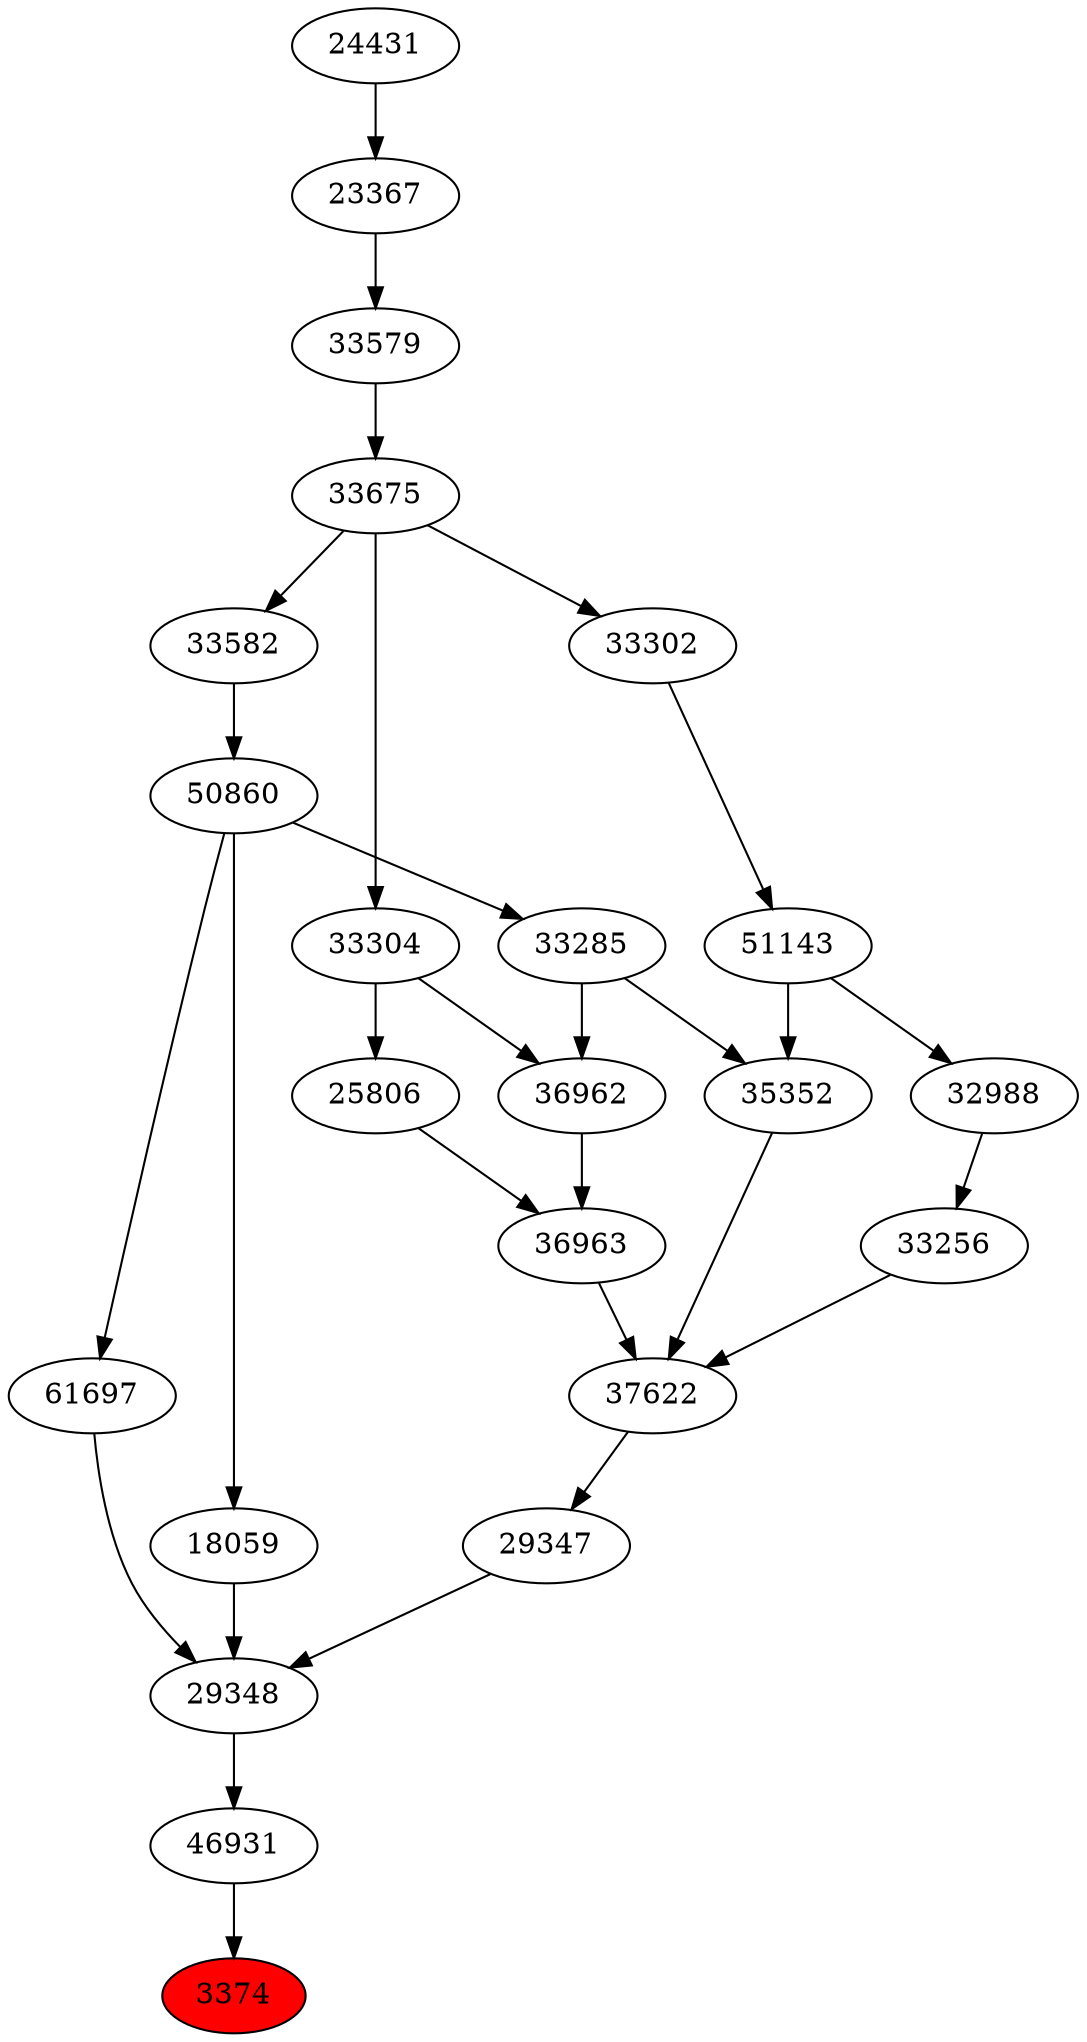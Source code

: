 strict digraph{ 
3374 [label="3374" fillcolor=red style=filled]
46931 -> 3374
46931 [label="46931"]
29348 -> 46931
29348 [label="29348"]
61697 -> 29348
18059 -> 29348
29347 -> 29348
61697 [label="61697"]
50860 -> 61697
18059 [label="18059"]
50860 -> 18059
29347 [label="29347"]
37622 -> 29347
50860 [label="50860"]
33582 -> 50860
37622 [label="37622"]
36963 -> 37622
35352 -> 37622
33256 -> 37622
33582 [label="33582"]
33675 -> 33582
36963 [label="36963"]
36962 -> 36963
25806 -> 36963
35352 [label="35352"]
33285 -> 35352
51143 -> 35352
33256 [label="33256"]
32988 -> 33256
33675 [label="33675"]
33579 -> 33675
36962 [label="36962"]
33285 -> 36962
33304 -> 36962
25806 [label="25806"]
33304 -> 25806
33285 [label="33285"]
50860 -> 33285
51143 [label="51143"]
33302 -> 51143
32988 [label="32988"]
51143 -> 32988
33579 [label="33579"]
23367 -> 33579
33304 [label="33304"]
33675 -> 33304
33302 [label="33302"]
33675 -> 33302
23367 [label="23367"]
24431 -> 23367
24431 [label="24431"]
}